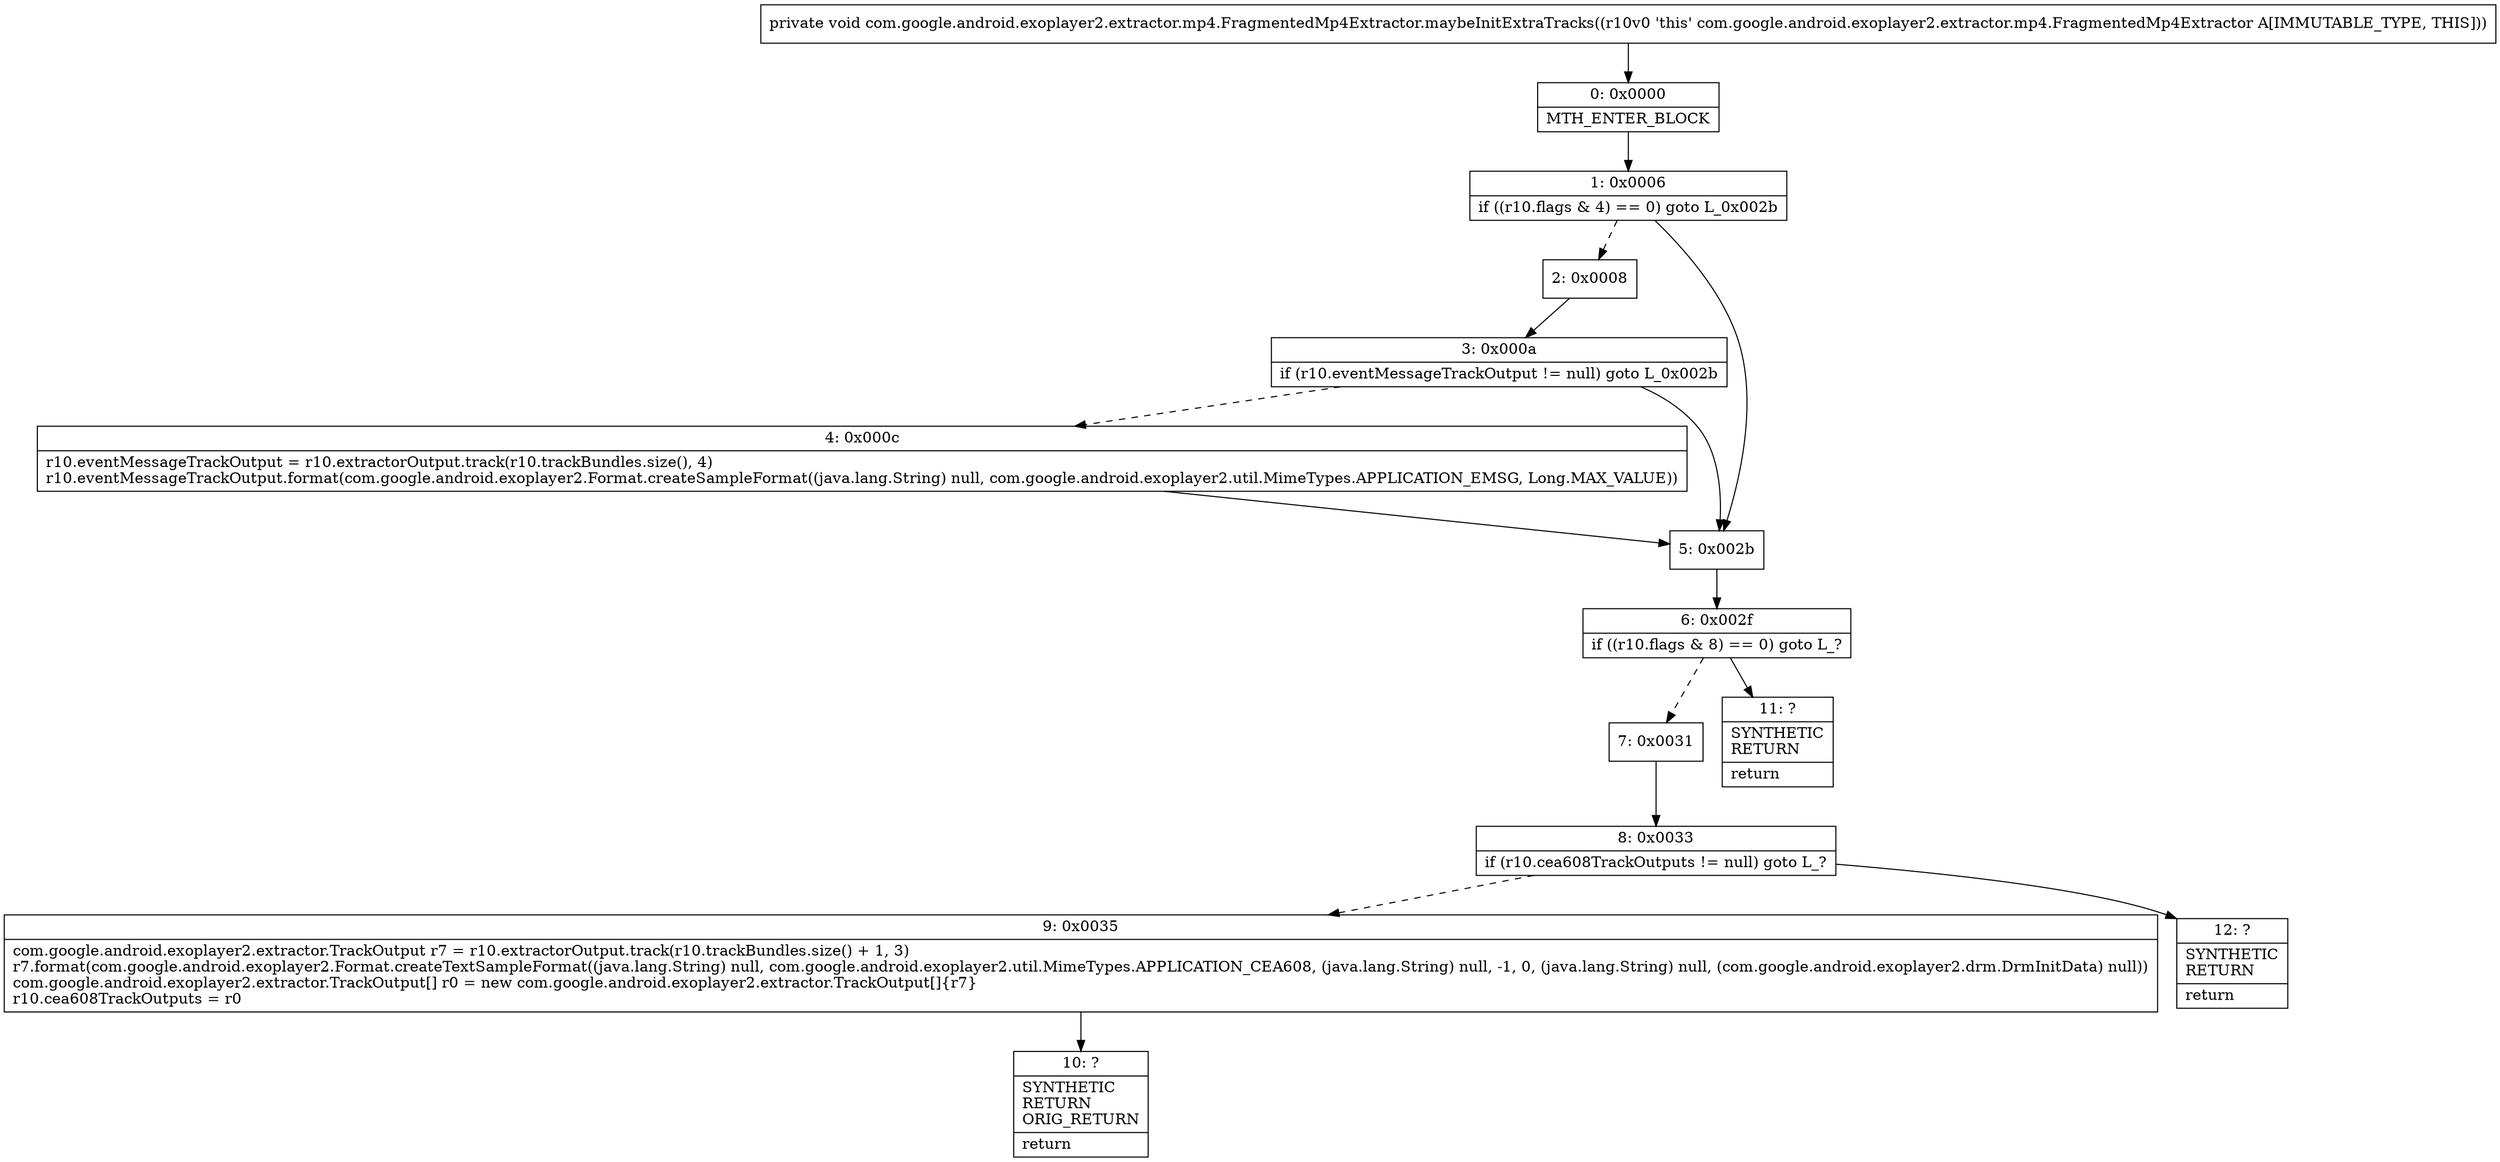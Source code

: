 digraph "CFG forcom.google.android.exoplayer2.extractor.mp4.FragmentedMp4Extractor.maybeInitExtraTracks()V" {
Node_0 [shape=record,label="{0\:\ 0x0000|MTH_ENTER_BLOCK\l}"];
Node_1 [shape=record,label="{1\:\ 0x0006|if ((r10.flags & 4) == 0) goto L_0x002b\l}"];
Node_2 [shape=record,label="{2\:\ 0x0008}"];
Node_3 [shape=record,label="{3\:\ 0x000a|if (r10.eventMessageTrackOutput != null) goto L_0x002b\l}"];
Node_4 [shape=record,label="{4\:\ 0x000c|r10.eventMessageTrackOutput = r10.extractorOutput.track(r10.trackBundles.size(), 4)\lr10.eventMessageTrackOutput.format(com.google.android.exoplayer2.Format.createSampleFormat((java.lang.String) null, com.google.android.exoplayer2.util.MimeTypes.APPLICATION_EMSG, Long.MAX_VALUE))\l}"];
Node_5 [shape=record,label="{5\:\ 0x002b}"];
Node_6 [shape=record,label="{6\:\ 0x002f|if ((r10.flags & 8) == 0) goto L_?\l}"];
Node_7 [shape=record,label="{7\:\ 0x0031}"];
Node_8 [shape=record,label="{8\:\ 0x0033|if (r10.cea608TrackOutputs != null) goto L_?\l}"];
Node_9 [shape=record,label="{9\:\ 0x0035|com.google.android.exoplayer2.extractor.TrackOutput r7 = r10.extractorOutput.track(r10.trackBundles.size() + 1, 3)\lr7.format(com.google.android.exoplayer2.Format.createTextSampleFormat((java.lang.String) null, com.google.android.exoplayer2.util.MimeTypes.APPLICATION_CEA608, (java.lang.String) null, \-1, 0, (java.lang.String) null, (com.google.android.exoplayer2.drm.DrmInitData) null))\lcom.google.android.exoplayer2.extractor.TrackOutput[] r0 = new com.google.android.exoplayer2.extractor.TrackOutput[]\{r7\}\lr10.cea608TrackOutputs = r0\l}"];
Node_10 [shape=record,label="{10\:\ ?|SYNTHETIC\lRETURN\lORIG_RETURN\l|return\l}"];
Node_11 [shape=record,label="{11\:\ ?|SYNTHETIC\lRETURN\l|return\l}"];
Node_12 [shape=record,label="{12\:\ ?|SYNTHETIC\lRETURN\l|return\l}"];
MethodNode[shape=record,label="{private void com.google.android.exoplayer2.extractor.mp4.FragmentedMp4Extractor.maybeInitExtraTracks((r10v0 'this' com.google.android.exoplayer2.extractor.mp4.FragmentedMp4Extractor A[IMMUTABLE_TYPE, THIS])) }"];
MethodNode -> Node_0;
Node_0 -> Node_1;
Node_1 -> Node_2[style=dashed];
Node_1 -> Node_5;
Node_2 -> Node_3;
Node_3 -> Node_4[style=dashed];
Node_3 -> Node_5;
Node_4 -> Node_5;
Node_5 -> Node_6;
Node_6 -> Node_7[style=dashed];
Node_6 -> Node_11;
Node_7 -> Node_8;
Node_8 -> Node_9[style=dashed];
Node_8 -> Node_12;
Node_9 -> Node_10;
}

